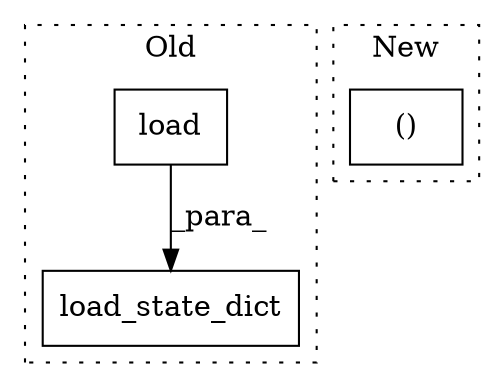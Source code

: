 digraph G {
subgraph cluster0 {
1 [label="load_state_dict" a="32" s="2165,2229" l="16,1" shape="box"];
3 [label="load" a="32" s="2187,2228" l="5,1" shape="box"];
label = "Old";
style="dotted";
}
subgraph cluster1 {
2 [label="()" a="106" s="4475" l="22" shape="box"];
label = "New";
style="dotted";
}
3 -> 1 [label="_para_"];
}